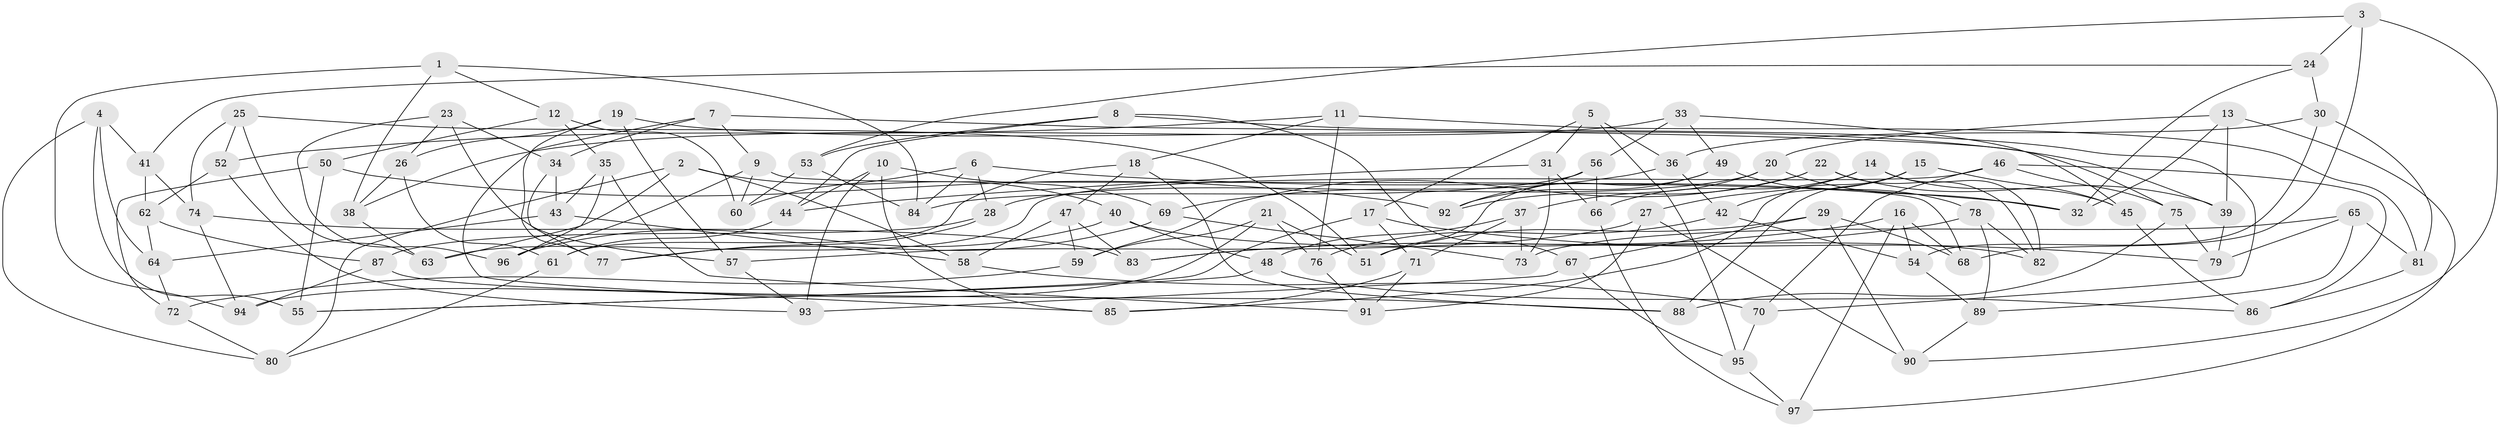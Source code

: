 // Generated by graph-tools (version 1.1) at 2025/26/03/09/25 03:26:54]
// undirected, 97 vertices, 194 edges
graph export_dot {
graph [start="1"]
  node [color=gray90,style=filled];
  1;
  2;
  3;
  4;
  5;
  6;
  7;
  8;
  9;
  10;
  11;
  12;
  13;
  14;
  15;
  16;
  17;
  18;
  19;
  20;
  21;
  22;
  23;
  24;
  25;
  26;
  27;
  28;
  29;
  30;
  31;
  32;
  33;
  34;
  35;
  36;
  37;
  38;
  39;
  40;
  41;
  42;
  43;
  44;
  45;
  46;
  47;
  48;
  49;
  50;
  51;
  52;
  53;
  54;
  55;
  56;
  57;
  58;
  59;
  60;
  61;
  62;
  63;
  64;
  65;
  66;
  67;
  68;
  69;
  70;
  71;
  72;
  73;
  74;
  75;
  76;
  77;
  78;
  79;
  80;
  81;
  82;
  83;
  84;
  85;
  86;
  87;
  88;
  89;
  90;
  91;
  92;
  93;
  94;
  95;
  96;
  97;
  1 -- 94;
  1 -- 12;
  1 -- 84;
  1 -- 38;
  2 -- 80;
  2 -- 40;
  2 -- 63;
  2 -- 58;
  3 -- 90;
  3 -- 68;
  3 -- 53;
  3 -- 24;
  4 -- 80;
  4 -- 64;
  4 -- 55;
  4 -- 41;
  5 -- 31;
  5 -- 36;
  5 -- 95;
  5 -- 17;
  6 -- 28;
  6 -- 32;
  6 -- 60;
  6 -- 84;
  7 -- 34;
  7 -- 75;
  7 -- 85;
  7 -- 9;
  8 -- 53;
  8 -- 70;
  8 -- 44;
  8 -- 67;
  9 -- 68;
  9 -- 96;
  9 -- 60;
  10 -- 93;
  10 -- 69;
  10 -- 44;
  10 -- 85;
  11 -- 52;
  11 -- 81;
  11 -- 18;
  11 -- 76;
  12 -- 60;
  12 -- 35;
  12 -- 50;
  13 -- 20;
  13 -- 39;
  13 -- 97;
  13 -- 32;
  14 -- 82;
  14 -- 45;
  14 -- 66;
  14 -- 27;
  15 -- 45;
  15 -- 88;
  15 -- 42;
  15 -- 85;
  16 -- 68;
  16 -- 83;
  16 -- 54;
  16 -- 97;
  17 -- 55;
  17 -- 79;
  17 -- 71;
  18 -- 88;
  18 -- 61;
  18 -- 47;
  19 -- 39;
  19 -- 26;
  19 -- 77;
  19 -- 57;
  20 -- 28;
  20 -- 32;
  20 -- 37;
  21 -- 94;
  21 -- 59;
  21 -- 76;
  21 -- 51;
  22 -- 39;
  22 -- 82;
  22 -- 59;
  22 -- 92;
  23 -- 34;
  23 -- 57;
  23 -- 26;
  23 -- 96;
  24 -- 30;
  24 -- 41;
  24 -- 32;
  25 -- 63;
  25 -- 51;
  25 -- 74;
  25 -- 52;
  26 -- 38;
  26 -- 61;
  27 -- 57;
  27 -- 90;
  27 -- 91;
  28 -- 77;
  28 -- 87;
  29 -- 51;
  29 -- 68;
  29 -- 90;
  29 -- 67;
  30 -- 36;
  30 -- 54;
  30 -- 81;
  31 -- 66;
  31 -- 73;
  31 -- 44;
  33 -- 56;
  33 -- 45;
  33 -- 38;
  33 -- 49;
  34 -- 77;
  34 -- 43;
  35 -- 96;
  35 -- 43;
  35 -- 91;
  36 -- 42;
  36 -- 69;
  37 -- 71;
  37 -- 48;
  37 -- 73;
  38 -- 63;
  39 -- 79;
  40 -- 96;
  40 -- 48;
  40 -- 82;
  41 -- 74;
  41 -- 62;
  42 -- 54;
  42 -- 76;
  43 -- 58;
  43 -- 64;
  44 -- 61;
  45 -- 86;
  46 -- 70;
  46 -- 63;
  46 -- 86;
  46 -- 75;
  47 -- 83;
  47 -- 58;
  47 -- 59;
  48 -- 55;
  48 -- 86;
  49 -- 51;
  49 -- 78;
  49 -- 92;
  50 -- 92;
  50 -- 55;
  50 -- 72;
  52 -- 93;
  52 -- 62;
  53 -- 60;
  53 -- 84;
  54 -- 89;
  56 -- 84;
  56 -- 66;
  56 -- 92;
  57 -- 93;
  58 -- 70;
  59 -- 72;
  61 -- 80;
  62 -- 64;
  62 -- 87;
  64 -- 72;
  65 -- 79;
  65 -- 73;
  65 -- 89;
  65 -- 81;
  66 -- 97;
  67 -- 95;
  67 -- 93;
  69 -- 77;
  69 -- 73;
  70 -- 95;
  71 -- 91;
  71 -- 85;
  72 -- 80;
  74 -- 94;
  74 -- 83;
  75 -- 88;
  75 -- 79;
  76 -- 91;
  78 -- 83;
  78 -- 89;
  78 -- 82;
  81 -- 86;
  87 -- 94;
  87 -- 88;
  89 -- 90;
  95 -- 97;
}
